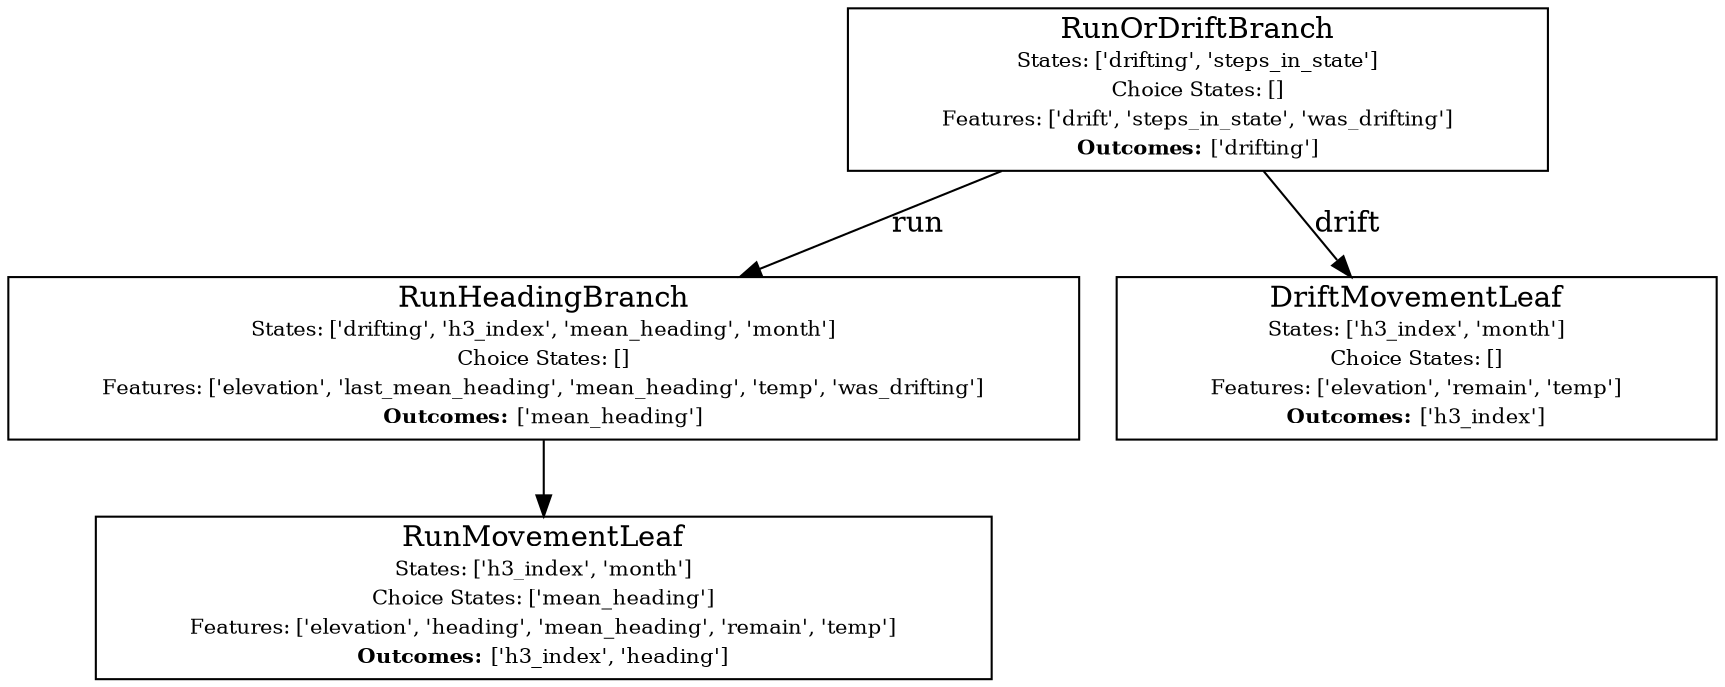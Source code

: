 digraph RunOrDriftBranch {
	RunOrDriftBranch [label=<
        <FONT>RunOrDriftBranch</FONT>
        <BR/>
        <FONT POINT-SIZE="10">States: ['drifting', 'steps_in_state']</FONT>
        <BR/>
        <FONT POINT-SIZE="10">Choice States: []</FONT>
        <BR/>
        <FONT POINT-SIZE="10">Features: ['drift', 'steps_in_state', 'was_drifting']</FONT>
        <BR/>
        <FONT POINT-SIZE="10"><B>Outcomes:</B> ['drifting']</FONT>
        > shape=box]
	RunHeadingBranch [label=<
        <FONT>RunHeadingBranch</FONT>
        <BR/>
        <FONT POINT-SIZE="10">States: ['drifting', 'h3_index', 'mean_heading', 'month']</FONT>
        <BR/>
        <FONT POINT-SIZE="10">Choice States: []</FONT>
        <BR/>
        <FONT POINT-SIZE="10">Features: ['elevation', 'last_mean_heading', 'mean_heading', 'temp', 'was_drifting']</FONT>
        <BR/>
        <FONT POINT-SIZE="10"><B>Outcomes:</B> ['mean_heading']</FONT>
        > shape=box]
	RunMovementLeaf [label=<
        <FONT>RunMovementLeaf</FONT>
        <BR/>
        <FONT POINT-SIZE="10">States: ['h3_index', 'month']</FONT>
        <BR/>
        <FONT POINT-SIZE="10">Choice States: ['mean_heading']</FONT>
        <BR/>
        <FONT POINT-SIZE="10">Features: ['elevation', 'heading', 'mean_heading', 'remain', 'temp']</FONT>
        <BR/>
        <FONT POINT-SIZE="10"><B>Outcomes:</B> ['h3_index', 'heading']</FONT>
        > shape=box]
	RunHeadingBranch -> RunMovementLeaf
	RunOrDriftBranch -> RunHeadingBranch [label=run]
	DriftMovementLeaf [label=<
        <FONT>DriftMovementLeaf</FONT>
        <BR/>
        <FONT POINT-SIZE="10">States: ['h3_index', 'month']</FONT>
        <BR/>
        <FONT POINT-SIZE="10">Choice States: []</FONT>
        <BR/>
        <FONT POINT-SIZE="10">Features: ['elevation', 'remain', 'temp']</FONT>
        <BR/>
        <FONT POINT-SIZE="10"><B>Outcomes:</B> ['h3_index']</FONT>
        > shape=box]
	RunOrDriftBranch -> DriftMovementLeaf [label=drift]
}
